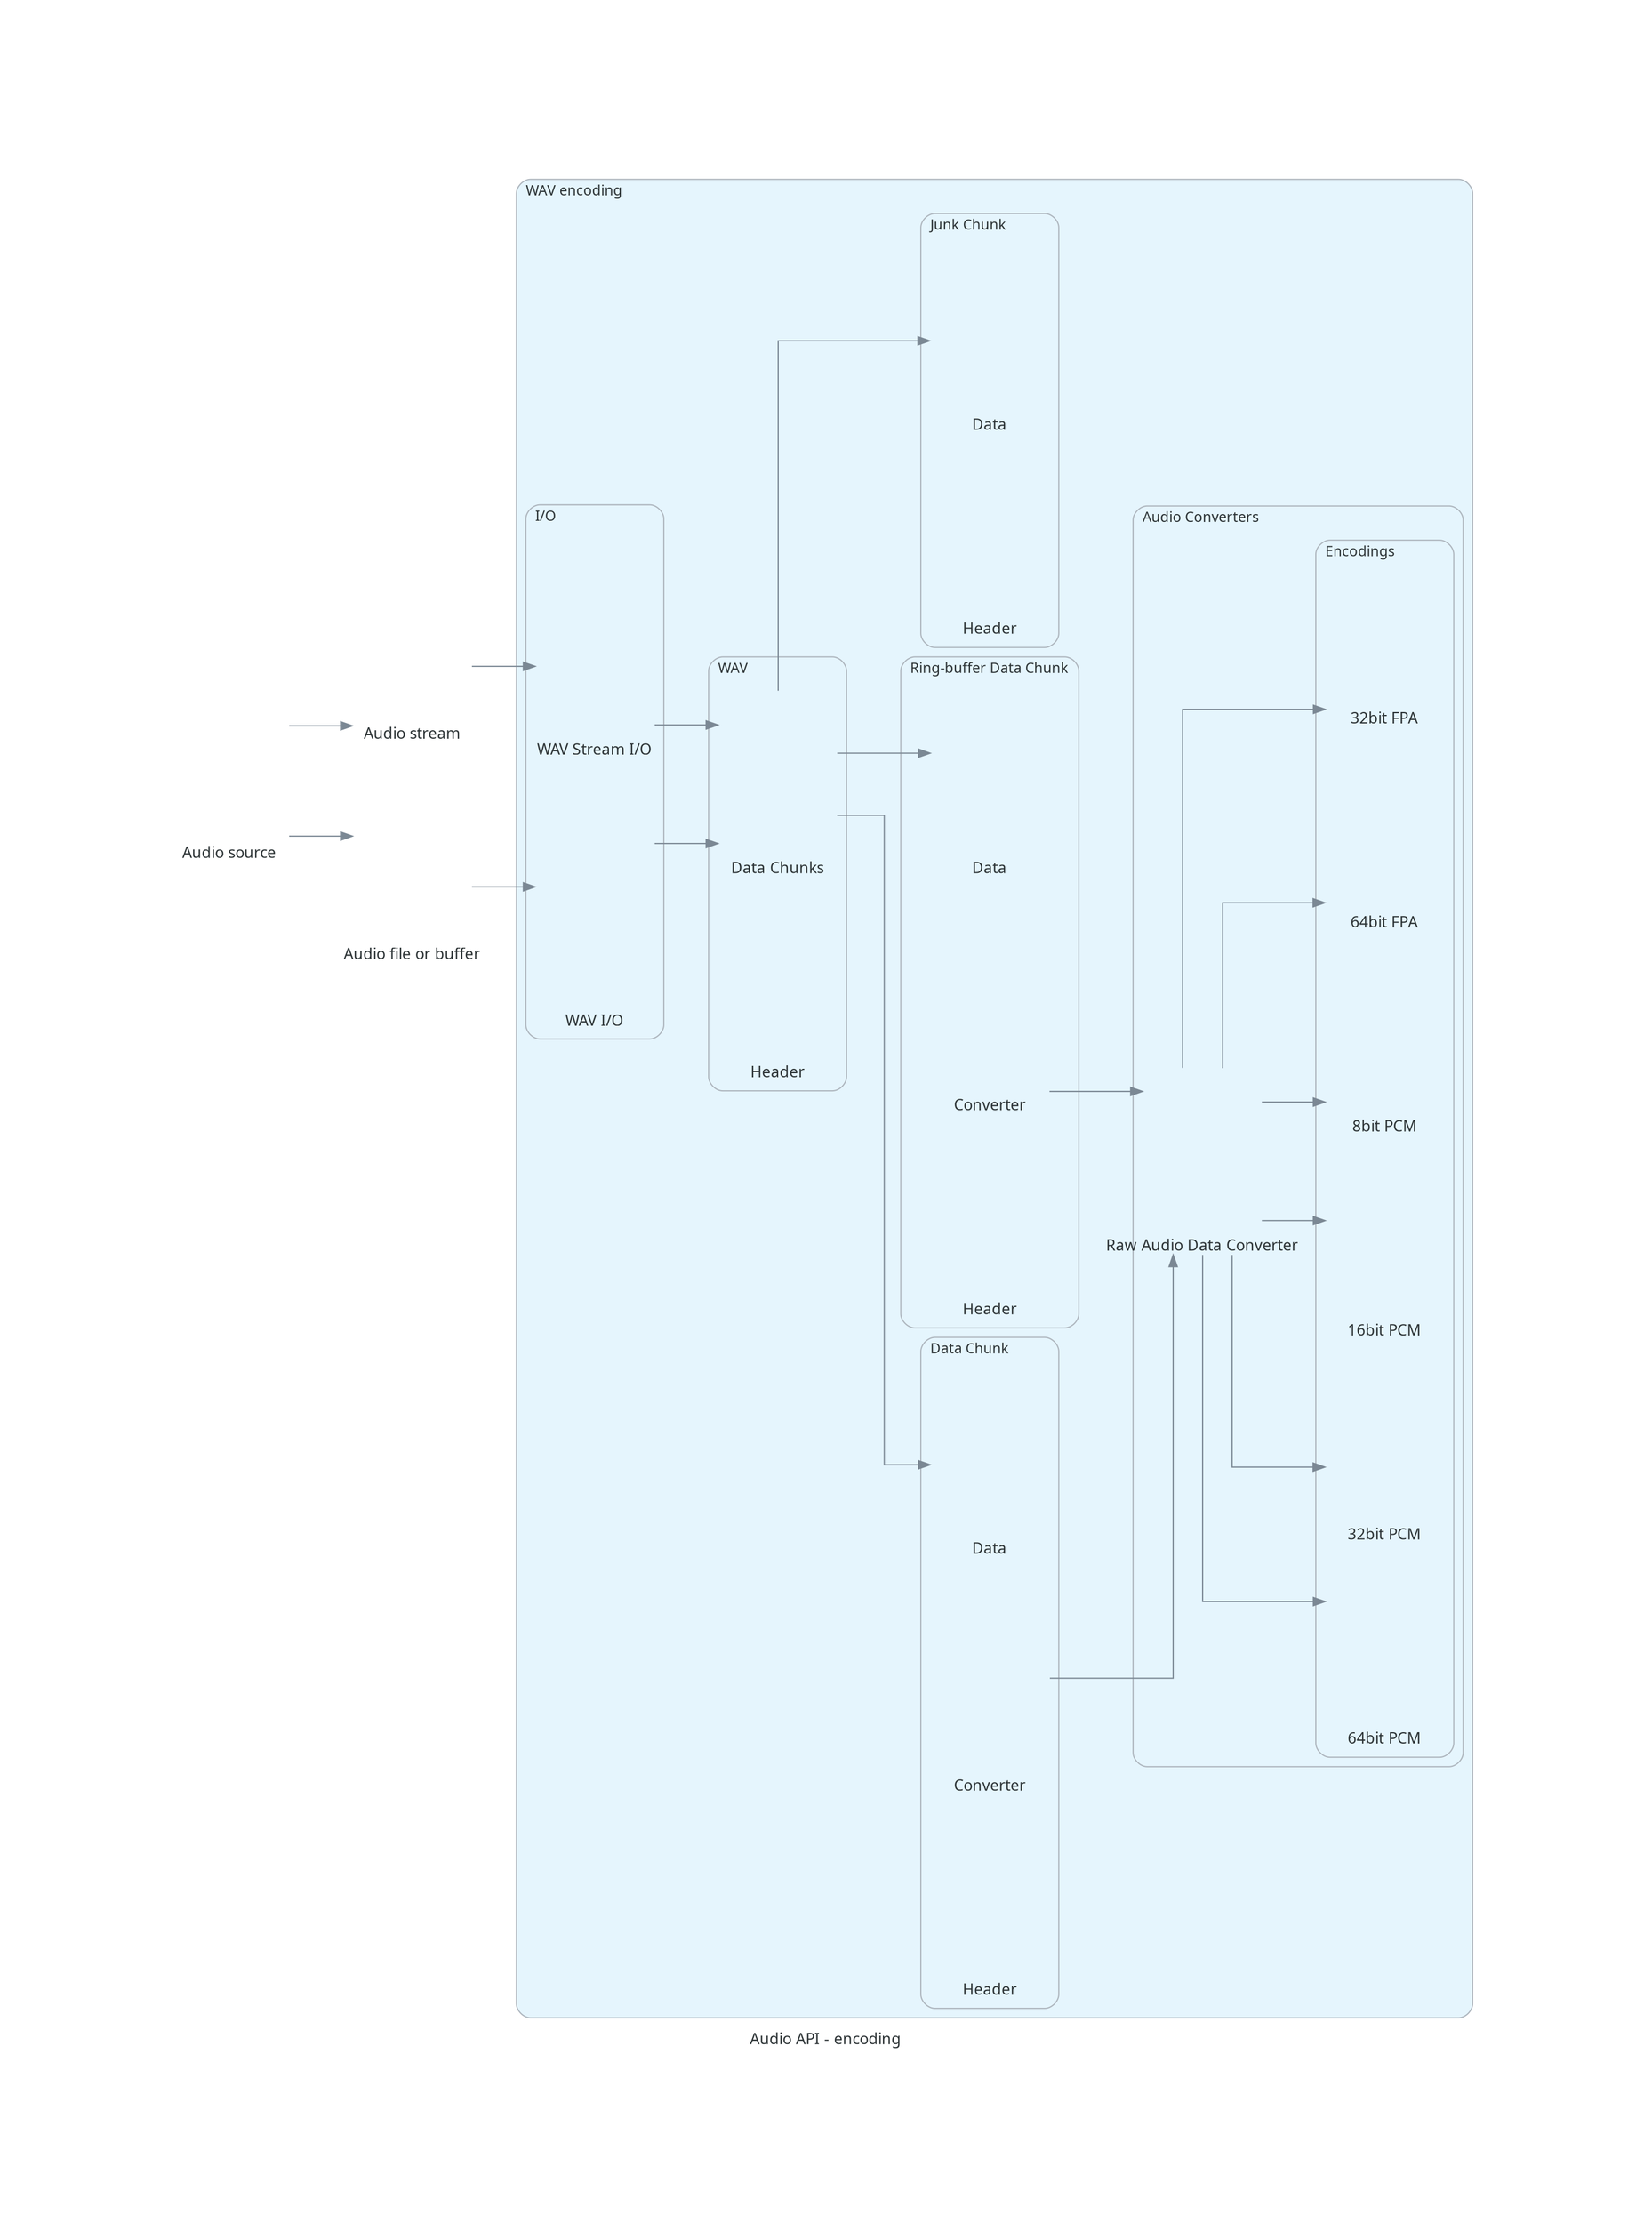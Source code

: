 digraph root {
	fontcolor="#2D3436";
	fontname="Sans-Serif";
	fontsize=13;
	label="Audio API - encoding";
	nodesep=0.6;
	pad=2;
	rankdir=LR;
	ranksep=0.75;
	splines=ortho;
	hqfqukcm->fvejbjii[ color="#7B8894", dir=forward, fontcolor="#2D3436", fontname="Sans-Serif", fontsize=13 ];
	ihtysgfi->pgzfoztv[ color="#7B8894", dir=forward, fontcolor="#2D3436", fontname="Sans-Serif", fontsize=13 ];
	fvejbjii->edswdxgk[ color="#7B8894", dir=forward, fontcolor="#2D3436", fontname="Sans-Serif", fontsize=13 ];
	hqfqukcm->ihtysgfi[ color="#7B8894", dir=forward, fontcolor="#2D3436", fontname="Sans-Serif", fontsize=13 ];
	pbgywlal->frptohnj[ color="#7B8894", dir=forward, fontcolor="#2D3436", fontname="Sans-Serif", fontsize=13 ];
	pbgywlal->siohgbux[ color="#7B8894", dir=forward, fontcolor="#2D3436", fontname="Sans-Serif", fontsize=13 ];
	pbgywlal->zolexfii[ color="#7B8894", dir=forward, fontcolor="#2D3436", fontname="Sans-Serif", fontsize=13 ];
	pgzfoztv->pbgywlal[ color="#7B8894", dir=forward, fontcolor="#2D3436", fontname="Sans-Serif", fontsize=13 ];
	edswdxgk->pbgywlal[ color="#7B8894", dir=forward, fontcolor="#2D3436", fontname="Sans-Serif", fontsize=13 ];
	vzrqzfxb->foltfnku[ color="#7B8894", dir=forward, fontcolor="#2D3436", fontname="Sans-Serif", fontsize=13 ];
	gaswxjes->foltfnku[ color="#7B8894", dir=forward, fontcolor="#2D3436", fontname="Sans-Serif", fontsize=13 ];
	foltfnku->gztldbhf[ color="#7B8894", dir=forward, fontcolor="#2D3436", fontname="Sans-Serif", fontsize=13 ];
	foltfnku->zmunqsoo[ color="#7B8894", dir=forward, fontcolor="#2D3436", fontname="Sans-Serif", fontsize=13 ];
	foltfnku->iwkwxijq[ color="#7B8894", dir=forward, fontcolor="#2D3436", fontname="Sans-Serif", fontsize=13 ];
	foltfnku->xltxuoog[ color="#7B8894", dir=forward, fontcolor="#2D3436", fontname="Sans-Serif", fontsize=13 ];
	foltfnku->frctwxld[ color="#7B8894", dir=forward, fontcolor="#2D3436", fontname="Sans-Serif", fontsize=13 ];
	foltfnku->fmwainbk[ color="#7B8894", dir=forward, fontcolor="#2D3436", fontname="Sans-Serif", fontsize=13 ];
	subgraph cluster_client {
	bgcolor="#E5F5FD";
	fontcolor="#2D3436";
	fontname="Sans-Serif";
	fontsize=12;
	label=Source;
	labeljust=l;
	pencolor="#AEB6BE";
	shape=box;
	style=rounded;

}
;
	subgraph cluster_wav_group {
	bgcolor="#E5F5FD";
	fontcolor="#2D3436";
	fontname="Sans-Serif";
	fontsize=12;
	label="WAV encoding";
	labeljust=l;
	pencolor="#AEB6BE";
	shape=box;
	style=rounded;
	subgraph cluster_chunk {
	bgcolor="#E5F5FD";
	fontcolor="#2D3436";
	fontname="Sans-Serif";
	fontsize=12;
	label="Data Chunk";
	labeljust=l;
	pencolor="#AEB6BE";
	shape=box;
	style=rounded;
	frptohnj [ fixedsize=true, fontcolor="#2D3436", fontname="Sans-Serif", fontsize=13, height=2.1999999999999997, image="assets/oci/database/stream.png", imagescale=true, label=Data, labelloc=b, shape=none, style=rounded, width=1.4 ];
	vzrqzfxb [ fixedsize=true, fontcolor="#2D3436", fontname="Sans-Serif", fontsize=13, height=2.1999999999999997, image="assets/oci/database/stream.png", imagescale=true, label=Converter, labelloc=b, shape=none, style=rounded, width=1.4 ];
	vzyuiyka [ fixedsize=true, fontcolor="#2D3436", fontname="Sans-Serif", fontsize=13, height=1.7999999999999998, image="assets/oci/database/stream.png", imagescale=true, label=Header, labelloc=b, shape=none, style=rounded, width=1.4 ];

}
;
	subgraph cluster_conv_group {
	bgcolor="#E5F5FD";
	fontcolor="#2D3436";
	fontname="Sans-Serif";
	fontsize=12;
	label="Audio Converters";
	labeljust=l;
	pencolor="#AEB6BE";
	shape=box;
	style=rounded;
	subgraph cluster_conv {
	bgcolor="#E5F5FD";
	fontcolor="#2D3436";
	fontname="Sans-Serif";
	fontsize=12;
	label=Encodings;
	labeljust=l;
	pencolor="#AEB6BE";
	shape=box;
	style=rounded;
	fmwainbk [ fixedsize=true, fontcolor="#2D3436", fontname="Sans-Serif", fontsize=13, height=1.7999999999999998, image="assets/oci/database/stream.png", imagescale=true, label="64bit PCM", labelloc=b, shape=none, style=rounded, width=1.4 ];
	frctwxld [ fixedsize=true, fontcolor="#2D3436", fontname="Sans-Serif", fontsize=13, height=1.7999999999999998, image="assets/oci/database/stream.png", imagescale=true, label="32bit PCM", labelloc=b, shape=none, style=rounded, width=1.4 ];
	gztldbhf [ fixedsize=true, fontcolor="#2D3436", fontname="Sans-Serif", fontsize=13, height=1.7999999999999998, image="assets/oci/database/stream.png", imagescale=true, label="32bit FPA", labelloc=b, shape=none, style=rounded, width=1.4 ];
	iwkwxijq [ fixedsize=true, fontcolor="#2D3436", fontname="Sans-Serif", fontsize=13, height=1.7999999999999998, image="assets/oci/database/stream.png", imagescale=true, label="8bit PCM", labelloc=b, shape=none, style=rounded, width=1.4 ];
	xltxuoog [ fixedsize=true, fontcolor="#2D3436", fontname="Sans-Serif", fontsize=13, height=1.7999999999999998, image="assets/oci/database/stream.png", imagescale=true, label="16bit PCM", labelloc=b, shape=none, style=rounded, width=1.4 ];
	zmunqsoo [ fixedsize=true, fontcolor="#2D3436", fontname="Sans-Serif", fontsize=13, height=1.7999999999999998, image="assets/oci/database/stream.png", imagescale=true, label="64bit FPA", labelloc=b, shape=none, style=rounded, width=1.4 ];

}
;
	foltfnku [ fixedsize=true, fontcolor="#2D3436", fontname="Sans-Serif", fontsize=13, height=2.1999999999999997, image="assets/oci/database/stream.png", imagescale=true, label="Raw Audio Data Converter", labelloc=b, shape=none, style=rounded, width=1.4 ];

}
;
	subgraph cluster_junk {
	bgcolor="#E5F5FD";
	fontcolor="#2D3436";
	fontname="Sans-Serif";
	fontsize=12;
	label="Junk Chunk";
	labeljust=l;
	pencolor="#AEB6BE";
	shape=box;
	style=rounded;
	xvakwxix [ fixedsize=true, fontcolor="#2D3436", fontname="Sans-Serif", fontsize=13, height=1.7999999999999998, image="assets/oci/database/stream.png", imagescale=true, label=Header, labelloc=b, shape=none, style=rounded, width=1.4 ];
	zolexfii [ fixedsize=true, fontcolor="#2D3436", fontname="Sans-Serif", fontsize=13, height=2.1999999999999997, image="assets/oci/database/stream.png", imagescale=true, label=Data, labelloc=b, shape=none, style=rounded, width=1.4 ];

}
;
	subgraph cluster_ring_chunk {
	bgcolor="#E5F5FD";
	fontcolor="#2D3436";
	fontname="Sans-Serif";
	fontsize=12;
	label="Ring-buffer Data Chunk";
	labeljust=l;
	pencolor="#AEB6BE";
	shape=box;
	style=rounded;
	gaswxjes [ fixedsize=true, fontcolor="#2D3436", fontname="Sans-Serif", fontsize=13, height=2.1999999999999997, image="assets/oci/database/stream.png", imagescale=true, label=Converter, labelloc=b, shape=none, style=rounded, width=1.4 ];
	krhtukwz [ fixedsize=true, fontcolor="#2D3436", fontname="Sans-Serif", fontsize=13, height=1.7999999999999998, image="assets/oci/database/stream.png", imagescale=true, label=Header, labelloc=b, shape=none, style=rounded, width=1.4 ];
	siohgbux [ fixedsize=true, fontcolor="#2D3436", fontname="Sans-Serif", fontsize=13, height=2.1999999999999997, image="assets/oci/database/stream.png", imagescale=true, label=Data, labelloc=b, shape=none, style=rounded, width=1.4 ];

}
;
	subgraph cluster_wav {
	bgcolor="#E5F5FD";
	fontcolor="#2D3436";
	fontname="Sans-Serif";
	fontsize=12;
	label=WAV;
	labeljust=l;
	pencolor="#AEB6BE";
	shape=box;
	style=rounded;
	pbgywlal [ fixedsize=true, fontcolor="#2D3436", fontname="Sans-Serif", fontsize=13, height=2.1999999999999997, image="assets/oci/database/stream.png", imagescale=true, label="Data Chunks", labelloc=b, shape=none, style=rounded, width=1.4 ];
	rgnvmwrs [ fixedsize=true, fontcolor="#2D3436", fontname="Sans-Serif", fontsize=13, height=1.7999999999999998, image="assets/oci/database/stream.png", imagescale=true, label=Header, labelloc=b, shape=none, style=rounded, width=1.4 ];

}
;
	subgraph cluster_wav_io {
	bgcolor="#E5F5FD";
	fontcolor="#2D3436";
	fontname="Sans-Serif";
	fontsize=12;
	label="I/O";
	labeljust=l;
	pencolor="#AEB6BE";
	shape=box;
	style=rounded;
	edswdxgk [ fixedsize=true, fontcolor="#2D3436", fontname="Sans-Serif", fontsize=13, height=2.5999999999999996, image="assets/oci/database/stream.png", imagescale=true, label="WAV Stream I/O", labelloc=b, shape=none, style=rounded, width=1.4 ];
	pgzfoztv [ fixedsize=true, fontcolor="#2D3436", fontname="Sans-Serif", fontsize=13, height=2.5999999999999996, image="assets/oci/database/stream.png", imagescale=true, label="WAV I/O", labelloc=b, shape=none, style=rounded, width=1.4 ];

}
;
	edswdxgk [ fixedsize=true, fontcolor="#2D3436", fontname="Sans-Serif", fontsize=13, height=2.5999999999999996, image="assets/oci/database/stream.png", imagescale=true, label="WAV Stream I/O", labelloc=b, shape=none, style=rounded, width=1.4 ];
	foltfnku [ fixedsize=true, fontcolor="#2D3436", fontname="Sans-Serif", fontsize=13, height=2.1999999999999997, image="assets/oci/database/stream.png", imagescale=true, label="Raw Audio Data Converter", labelloc=b, shape=none, style=rounded, width=1.4 ];
	frptohnj [ fixedsize=true, fontcolor="#2D3436", fontname="Sans-Serif", fontsize=13, height=2.1999999999999997, image="assets/oci/database/stream.png", imagescale=true, label=Data, labelloc=b, shape=none, style=rounded, width=1.4 ];
	gaswxjes [ fixedsize=true, fontcolor="#2D3436", fontname="Sans-Serif", fontsize=13, height=2.1999999999999997, image="assets/oci/database/stream.png", imagescale=true, label=Converter, labelloc=b, shape=none, style=rounded, width=1.4 ];
	pbgywlal [ fixedsize=true, fontcolor="#2D3436", fontname="Sans-Serif", fontsize=13, height=2.1999999999999997, image="assets/oci/database/stream.png", imagescale=true, label="Data Chunks", labelloc=b, shape=none, style=rounded, width=1.4 ];
	pgzfoztv [ fixedsize=true, fontcolor="#2D3436", fontname="Sans-Serif", fontsize=13, height=2.5999999999999996, image="assets/oci/database/stream.png", imagescale=true, label="WAV I/O", labelloc=b, shape=none, style=rounded, width=1.4 ];
	siohgbux [ fixedsize=true, fontcolor="#2D3436", fontname="Sans-Serif", fontsize=13, height=2.1999999999999997, image="assets/oci/database/stream.png", imagescale=true, label=Data, labelloc=b, shape=none, style=rounded, width=1.4 ];
	vzrqzfxb [ fixedsize=true, fontcolor="#2D3436", fontname="Sans-Serif", fontsize=13, height=2.1999999999999997, image="assets/oci/database/stream.png", imagescale=true, label=Converter, labelloc=b, shape=none, style=rounded, width=1.4 ];
	zolexfii [ fixedsize=true, fontcolor="#2D3436", fontname="Sans-Serif", fontsize=13, height=2.1999999999999997, image="assets/oci/database/stream.png", imagescale=true, label=Data, labelloc=b, shape=none, style=rounded, width=1.4 ];

}
;
	fvejbjii [ fixedsize=true, fontcolor="#2D3436", fontname="Sans-Serif", fontsize=13, height=1.7999999999999998, image="assets/oci/database/stream.png", imagescale=true, label="Audio stream", labelloc=b, shape=none, style=rounded, width=1.4 ];
	hqfqukcm [ fixedsize=true, fontcolor="#2D3436", fontname="Sans-Serif", fontsize=13, height=1.7999999999999998, image="assets/apps/client/client.png", imagescale=true, label="Audio source", labelloc=b, shape=none, style=rounded, width=1.4 ];
	ihtysgfi [ fixedsize=true, fontcolor="#2D3436", fontname="Sans-Serif", fontsize=13, height=1.7999999999999998, image="assets/oci/database/stream.png", imagescale=true, label="Audio file or buffer", labelloc=b, shape=none, style=rounded, width=1.4 ];

}
